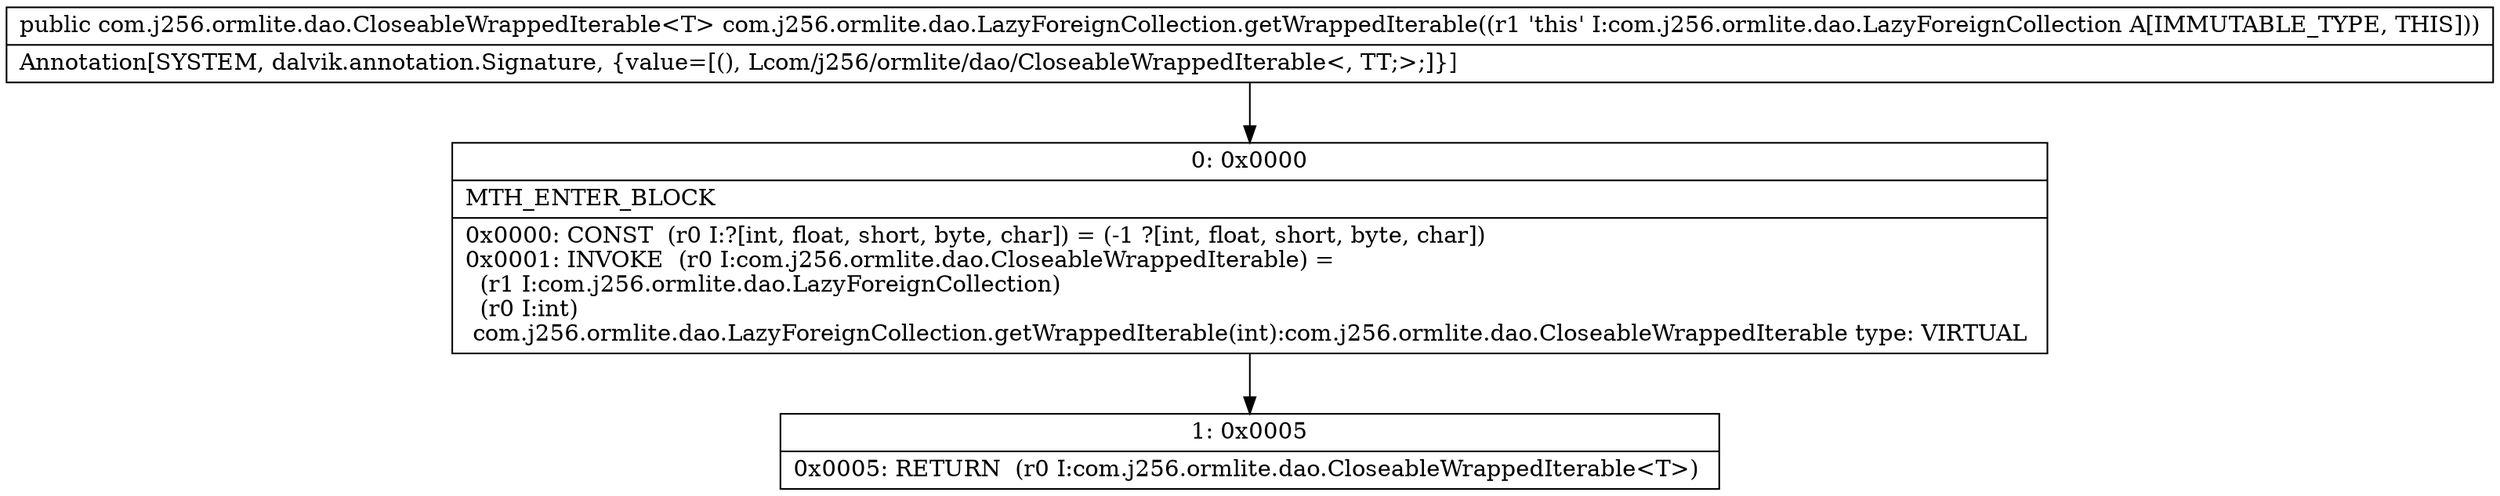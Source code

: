 digraph "CFG forcom.j256.ormlite.dao.LazyForeignCollection.getWrappedIterable()Lcom\/j256\/ormlite\/dao\/CloseableWrappedIterable;" {
Node_0 [shape=record,label="{0\:\ 0x0000|MTH_ENTER_BLOCK\l|0x0000: CONST  (r0 I:?[int, float, short, byte, char]) = (\-1 ?[int, float, short, byte, char]) \l0x0001: INVOKE  (r0 I:com.j256.ormlite.dao.CloseableWrappedIterable) = \l  (r1 I:com.j256.ormlite.dao.LazyForeignCollection)\l  (r0 I:int)\l com.j256.ormlite.dao.LazyForeignCollection.getWrappedIterable(int):com.j256.ormlite.dao.CloseableWrappedIterable type: VIRTUAL \l}"];
Node_1 [shape=record,label="{1\:\ 0x0005|0x0005: RETURN  (r0 I:com.j256.ormlite.dao.CloseableWrappedIterable\<T\>) \l}"];
MethodNode[shape=record,label="{public com.j256.ormlite.dao.CloseableWrappedIterable\<T\> com.j256.ormlite.dao.LazyForeignCollection.getWrappedIterable((r1 'this' I:com.j256.ormlite.dao.LazyForeignCollection A[IMMUTABLE_TYPE, THIS]))  | Annotation[SYSTEM, dalvik.annotation.Signature, \{value=[(), Lcom\/j256\/ormlite\/dao\/CloseableWrappedIterable\<, TT;\>;]\}]\l}"];
MethodNode -> Node_0;
Node_0 -> Node_1;
}


